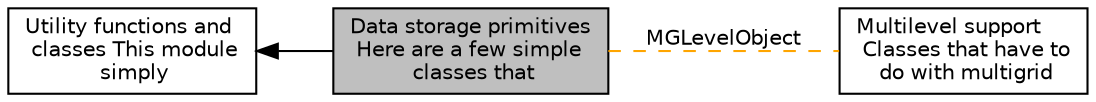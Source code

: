 digraph "Data storage primitives Here are a few simple classes that"
{
  edge [fontname="Helvetica",fontsize="10",labelfontname="Helvetica",labelfontsize="10"];
  node [fontname="Helvetica",fontsize="10",shape=box];
  rankdir=LR;
  Node2 [label="Utility functions and\l classes This module\l simply",height=0.2,width=0.4,color="black", fillcolor="white", style="filled",URL="$group__utilities.html",tooltip="collects a number of functions and classes that provide general tools for tasks that do not usually h..."];
  Node1 [label="Data storage primitives\l Here are a few simple\l classes that",height=0.2,width=0.4,color="black", fillcolor="grey75", style="filled", fontcolor="black",tooltip="help in storage and viewing data. For example, the Table templates allow to use not only arrays of ob..."];
  Node3 [label="Multilevel support\l Classes that have to\l do with multigrid",height=0.2,width=0.4,color="black", fillcolor="white", style="filled",URL="$group__mg.html",tooltip="algorithms. The main class with implementation of the multigrid scheme is Multigrid with its function..."];
  Node2->Node1 [shape=plaintext, dir="back", style="solid"];
  Node1->Node3 [shape=plaintext, label="MGLevelObject", color="orange", dir="none", style="dashed"];
}
